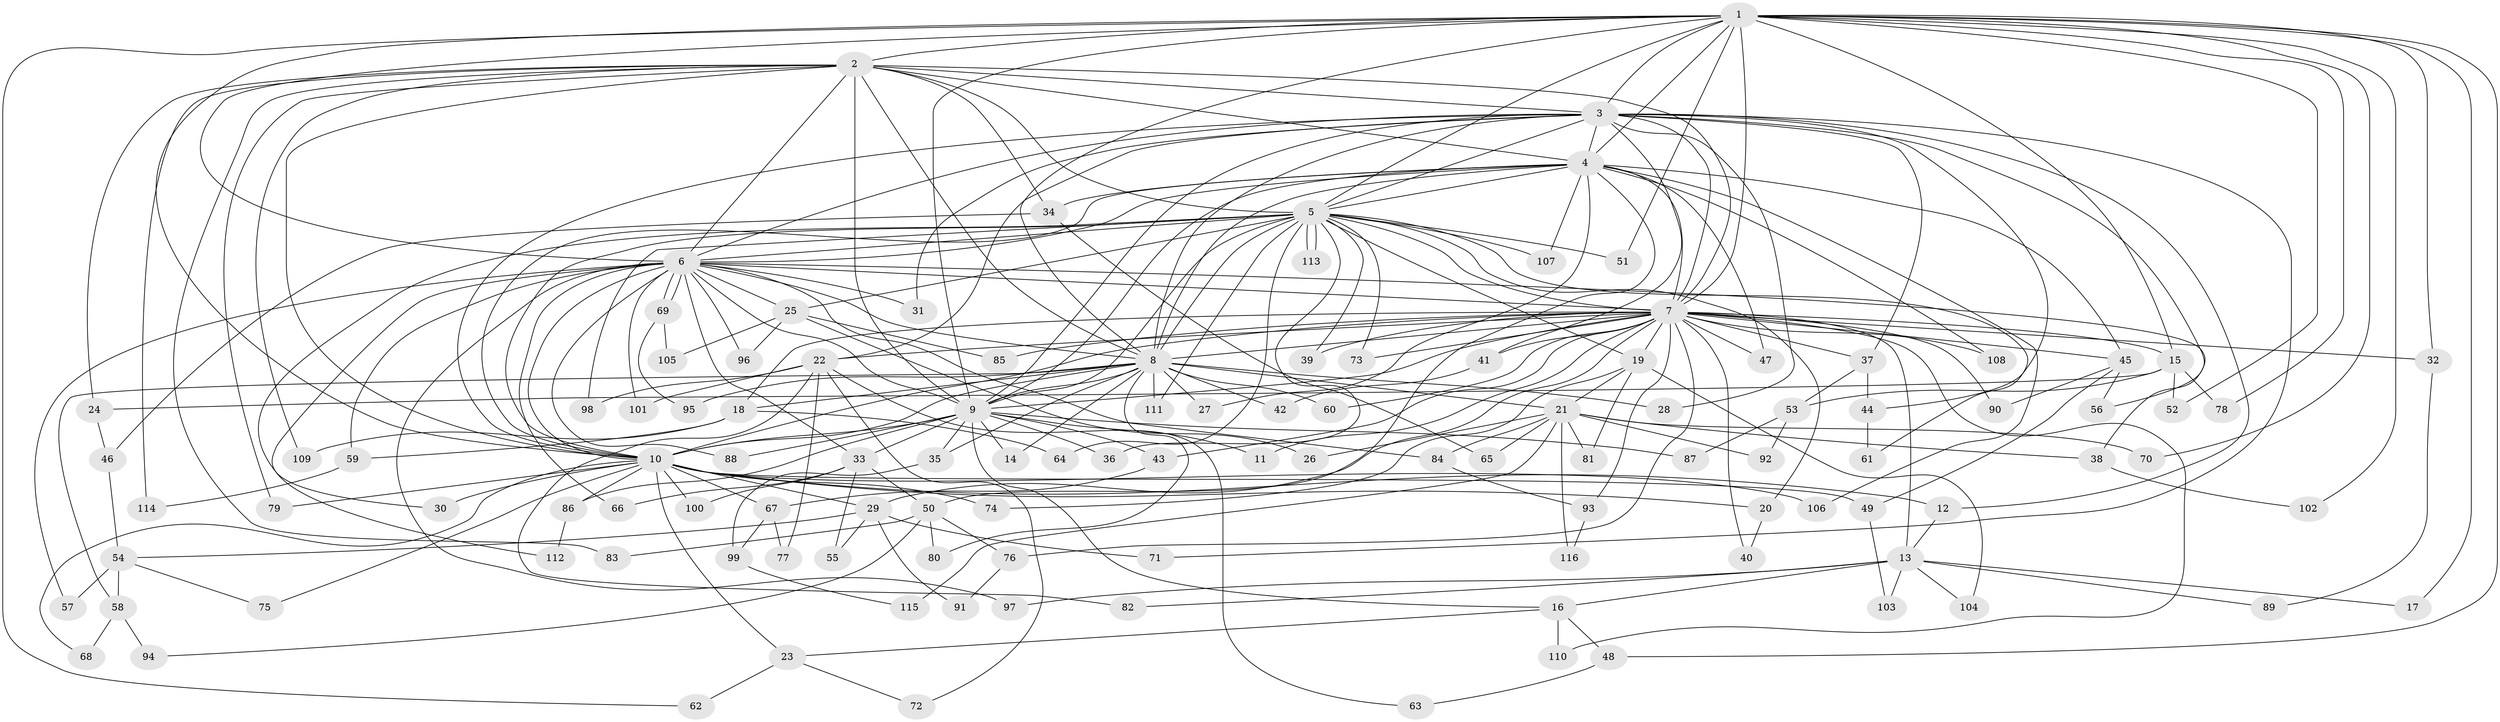 // coarse degree distribution, {18: 0.011235955056179775, 23: 0.011235955056179775, 17: 0.011235955056179775, 15: 0.011235955056179775, 22: 0.011235955056179775, 21: 0.011235955056179775, 28: 0.011235955056179775, 19: 0.011235955056179775, 20: 0.011235955056179775, 2: 0.550561797752809, 3: 0.1348314606741573, 9: 0.011235955056179775, 7: 0.033707865168539325, 5: 0.056179775280898875, 10: 0.011235955056179775, 8: 0.011235955056179775, 4: 0.06741573033707865, 6: 0.02247191011235955}
// Generated by graph-tools (version 1.1) at 2025/41/03/06/25 10:41:39]
// undirected, 116 vertices, 257 edges
graph export_dot {
graph [start="1"]
  node [color=gray90,style=filled];
  1;
  2;
  3;
  4;
  5;
  6;
  7;
  8;
  9;
  10;
  11;
  12;
  13;
  14;
  15;
  16;
  17;
  18;
  19;
  20;
  21;
  22;
  23;
  24;
  25;
  26;
  27;
  28;
  29;
  30;
  31;
  32;
  33;
  34;
  35;
  36;
  37;
  38;
  39;
  40;
  41;
  42;
  43;
  44;
  45;
  46;
  47;
  48;
  49;
  50;
  51;
  52;
  53;
  54;
  55;
  56;
  57;
  58;
  59;
  60;
  61;
  62;
  63;
  64;
  65;
  66;
  67;
  68;
  69;
  70;
  71;
  72;
  73;
  74;
  75;
  76;
  77;
  78;
  79;
  80;
  81;
  82;
  83;
  84;
  85;
  86;
  87;
  88;
  89;
  90;
  91;
  92;
  93;
  94;
  95;
  96;
  97;
  98;
  99;
  100;
  101;
  102;
  103;
  104;
  105;
  106;
  107;
  108;
  109;
  110;
  111;
  112;
  113;
  114;
  115;
  116;
  1 -- 2;
  1 -- 3;
  1 -- 4;
  1 -- 5;
  1 -- 6;
  1 -- 7;
  1 -- 8;
  1 -- 9;
  1 -- 10;
  1 -- 15;
  1 -- 17;
  1 -- 32;
  1 -- 48;
  1 -- 51;
  1 -- 52;
  1 -- 62;
  1 -- 70;
  1 -- 78;
  1 -- 102;
  2 -- 3;
  2 -- 4;
  2 -- 5;
  2 -- 6;
  2 -- 7;
  2 -- 8;
  2 -- 9;
  2 -- 10;
  2 -- 24;
  2 -- 34;
  2 -- 79;
  2 -- 83;
  2 -- 109;
  2 -- 114;
  3 -- 4;
  3 -- 5;
  3 -- 6;
  3 -- 7;
  3 -- 8;
  3 -- 9;
  3 -- 10;
  3 -- 12;
  3 -- 22;
  3 -- 28;
  3 -- 31;
  3 -- 37;
  3 -- 41;
  3 -- 44;
  3 -- 56;
  3 -- 71;
  4 -- 5;
  4 -- 6;
  4 -- 7;
  4 -- 8;
  4 -- 9;
  4 -- 10;
  4 -- 27;
  4 -- 34;
  4 -- 45;
  4 -- 47;
  4 -- 50;
  4 -- 106;
  4 -- 107;
  4 -- 108;
  5 -- 6;
  5 -- 7;
  5 -- 8;
  5 -- 9;
  5 -- 10;
  5 -- 19;
  5 -- 20;
  5 -- 25;
  5 -- 30;
  5 -- 36;
  5 -- 39;
  5 -- 51;
  5 -- 61;
  5 -- 64;
  5 -- 73;
  5 -- 98;
  5 -- 107;
  5 -- 111;
  5 -- 113;
  5 -- 113;
  6 -- 7;
  6 -- 8;
  6 -- 9;
  6 -- 10;
  6 -- 25;
  6 -- 31;
  6 -- 33;
  6 -- 38;
  6 -- 57;
  6 -- 59;
  6 -- 66;
  6 -- 69;
  6 -- 69;
  6 -- 84;
  6 -- 88;
  6 -- 96;
  6 -- 97;
  6 -- 101;
  6 -- 112;
  7 -- 8;
  7 -- 9;
  7 -- 10;
  7 -- 11;
  7 -- 13;
  7 -- 15;
  7 -- 18;
  7 -- 19;
  7 -- 22;
  7 -- 29;
  7 -- 32;
  7 -- 37;
  7 -- 39;
  7 -- 40;
  7 -- 41;
  7 -- 43;
  7 -- 45;
  7 -- 47;
  7 -- 60;
  7 -- 73;
  7 -- 76;
  7 -- 85;
  7 -- 90;
  7 -- 93;
  7 -- 108;
  7 -- 110;
  8 -- 9;
  8 -- 10;
  8 -- 14;
  8 -- 18;
  8 -- 21;
  8 -- 27;
  8 -- 28;
  8 -- 35;
  8 -- 42;
  8 -- 58;
  8 -- 60;
  8 -- 80;
  8 -- 95;
  8 -- 111;
  9 -- 10;
  9 -- 11;
  9 -- 14;
  9 -- 16;
  9 -- 33;
  9 -- 35;
  9 -- 36;
  9 -- 43;
  9 -- 86;
  9 -- 87;
  9 -- 88;
  10 -- 12;
  10 -- 20;
  10 -- 23;
  10 -- 29;
  10 -- 30;
  10 -- 49;
  10 -- 67;
  10 -- 68;
  10 -- 74;
  10 -- 75;
  10 -- 79;
  10 -- 86;
  10 -- 100;
  10 -- 106;
  12 -- 13;
  13 -- 16;
  13 -- 17;
  13 -- 82;
  13 -- 89;
  13 -- 97;
  13 -- 103;
  13 -- 104;
  15 -- 24;
  15 -- 52;
  15 -- 53;
  15 -- 78;
  16 -- 23;
  16 -- 48;
  16 -- 110;
  18 -- 59;
  18 -- 64;
  18 -- 109;
  19 -- 21;
  19 -- 74;
  19 -- 81;
  19 -- 104;
  20 -- 40;
  21 -- 26;
  21 -- 38;
  21 -- 65;
  21 -- 70;
  21 -- 81;
  21 -- 84;
  21 -- 92;
  21 -- 115;
  21 -- 116;
  22 -- 63;
  22 -- 72;
  22 -- 77;
  22 -- 82;
  22 -- 98;
  22 -- 101;
  23 -- 62;
  23 -- 72;
  24 -- 46;
  25 -- 26;
  25 -- 85;
  25 -- 96;
  25 -- 105;
  29 -- 54;
  29 -- 55;
  29 -- 71;
  29 -- 91;
  32 -- 89;
  33 -- 50;
  33 -- 55;
  33 -- 66;
  33 -- 100;
  34 -- 46;
  34 -- 65;
  35 -- 99;
  37 -- 44;
  37 -- 53;
  38 -- 102;
  41 -- 42;
  43 -- 67;
  44 -- 61;
  45 -- 49;
  45 -- 56;
  45 -- 90;
  46 -- 54;
  48 -- 63;
  49 -- 103;
  50 -- 76;
  50 -- 80;
  50 -- 83;
  50 -- 94;
  53 -- 87;
  53 -- 92;
  54 -- 57;
  54 -- 58;
  54 -- 75;
  58 -- 68;
  58 -- 94;
  59 -- 114;
  67 -- 77;
  67 -- 99;
  69 -- 95;
  69 -- 105;
  76 -- 91;
  84 -- 93;
  86 -- 112;
  93 -- 116;
  99 -- 115;
}
